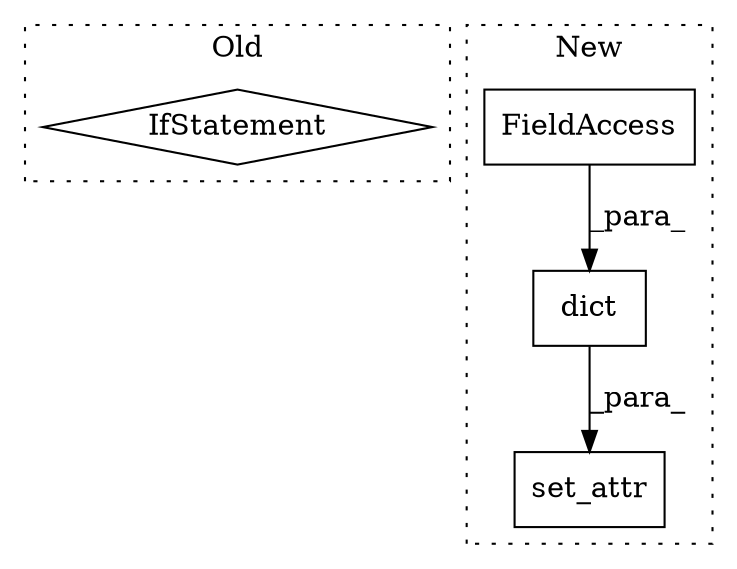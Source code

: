 digraph G {
subgraph cluster0 {
1 [label="IfStatement" a="25" s="955,980" l="4,2" shape="diamond"];
label = "Old";
style="dotted";
}
subgraph cluster1 {
2 [label="set_attr" a="32" s="833,914" l="9,1" shape="box"];
3 [label="dict" a="32" s="847,913" l="5,1" shape="box"];
4 [label="FieldAccess" a="22" s="884" l="9" shape="box"];
label = "New";
style="dotted";
}
3 -> 2 [label="_para_"];
4 -> 3 [label="_para_"];
}